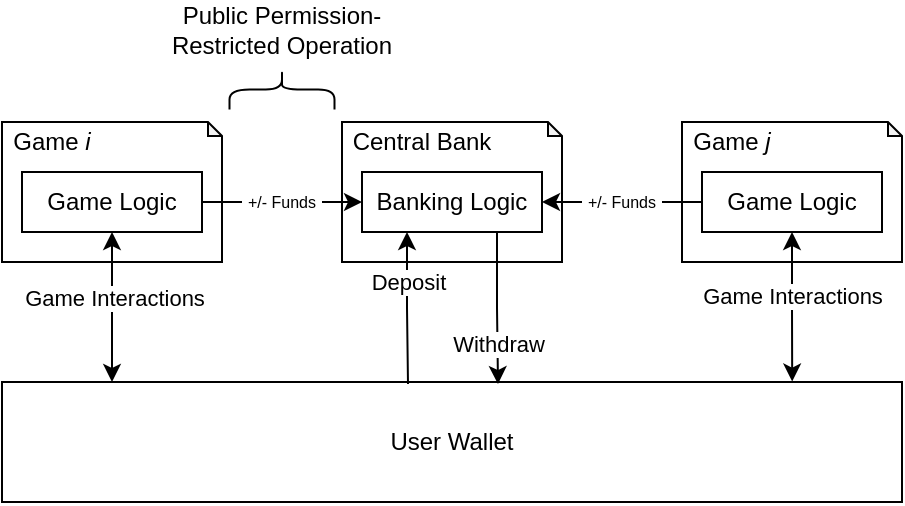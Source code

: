 <mxfile version="16.5.1" type="device"><diagram id="-1y0IC6r3W2VoVn92_GC" name="Page-1"><mxGraphModel dx="677" dy="412" grid="1" gridSize="10" guides="1" tooltips="1" connect="1" arrows="1" fold="1" page="1" pageScale="1" pageWidth="827" pageHeight="1169" math="0" shadow="0"><root><mxCell id="0"/><mxCell id="1" parent="0"/><mxCell id="W5HpPg_D_RBpEMhSQ8nw-48" value="" style="group" vertex="1" connectable="0" parent="1"><mxGeometry x="180" y="220" width="110" height="70" as="geometry"/></mxCell><mxCell id="W5HpPg_D_RBpEMhSQ8nw-2" value="" style="shape=note;whiteSpace=wrap;html=1;backgroundOutline=1;darkOpacity=0.05;size=7;" vertex="1" parent="W5HpPg_D_RBpEMhSQ8nw-48"><mxGeometry width="110" height="70" as="geometry"/></mxCell><mxCell id="W5HpPg_D_RBpEMhSQ8nw-6" value="Game Logic" style="rounded=0;whiteSpace=wrap;html=1;" vertex="1" parent="W5HpPg_D_RBpEMhSQ8nw-48"><mxGeometry x="10" y="25" width="90" height="30" as="geometry"/></mxCell><mxCell id="W5HpPg_D_RBpEMhSQ8nw-10" value="Game &lt;i&gt;i&lt;/i&gt;" style="text;html=1;strokeColor=none;fillColor=none;align=center;verticalAlign=middle;whiteSpace=wrap;rounded=0;" vertex="1" parent="W5HpPg_D_RBpEMhSQ8nw-48"><mxGeometry width="50" height="20" as="geometry"/></mxCell><mxCell id="W5HpPg_D_RBpEMhSQ8nw-1" value="User Wallet" style="rounded=0;whiteSpace=wrap;html=1;fillColor=default;" vertex="1" parent="1"><mxGeometry x="180" y="350" width="450" height="60" as="geometry"/></mxCell><mxCell id="W5HpPg_D_RBpEMhSQ8nw-36" style="edgeStyle=orthogonalEdgeStyle;rounded=0;orthogonalLoop=1;jettySize=auto;html=1;exitX=0.5;exitY=1;exitDx=0;exitDy=0;fontSize=8;startArrow=classic;startFill=1;" edge="1" parent="1" source="W5HpPg_D_RBpEMhSQ8nw-6"><mxGeometry relative="1" as="geometry"><mxPoint x="235" y="350" as="targetPoint"/><Array as="points"><mxPoint x="235" y="350"/></Array></mxGeometry></mxCell><mxCell id="W5HpPg_D_RBpEMhSQ8nw-37" value="Game Interactions" style="edgeLabel;html=1;align=center;verticalAlign=middle;resizable=0;points=[];fontSize=11;" vertex="1" connectable="0" parent="W5HpPg_D_RBpEMhSQ8nw-36"><mxGeometry x="-0.135" y="1" relative="1" as="geometry"><mxPoint as="offset"/></mxGeometry></mxCell><mxCell id="W5HpPg_D_RBpEMhSQ8nw-31" value="" style="group" vertex="1" connectable="0" parent="1"><mxGeometry x="350" y="220" width="110" height="70" as="geometry"/></mxCell><mxCell id="W5HpPg_D_RBpEMhSQ8nw-28" value="" style="shape=note;whiteSpace=wrap;html=1;backgroundOutline=1;darkOpacity=0.05;size=7;" vertex="1" parent="W5HpPg_D_RBpEMhSQ8nw-31"><mxGeometry width="110" height="70" as="geometry"/></mxCell><mxCell id="W5HpPg_D_RBpEMhSQ8nw-29" value="Central Bank" style="text;html=1;strokeColor=none;fillColor=none;align=center;verticalAlign=middle;whiteSpace=wrap;rounded=0;" vertex="1" parent="W5HpPg_D_RBpEMhSQ8nw-31"><mxGeometry width="80" height="20" as="geometry"/></mxCell><mxCell id="W5HpPg_D_RBpEMhSQ8nw-30" value="Banking Logic" style="rounded=0;whiteSpace=wrap;html=1;" vertex="1" parent="W5HpPg_D_RBpEMhSQ8nw-31"><mxGeometry x="10" y="25" width="90" height="30" as="geometry"/></mxCell><mxCell id="W5HpPg_D_RBpEMhSQ8nw-34" style="edgeStyle=orthogonalEdgeStyle;rounded=0;orthogonalLoop=1;jettySize=auto;html=1;exitX=1;exitY=0.5;exitDx=0;exitDy=0;entryX=0;entryY=0.5;entryDx=0;entryDy=0;startArrow=none;" edge="1" parent="1" source="W5HpPg_D_RBpEMhSQ8nw-22" target="W5HpPg_D_RBpEMhSQ8nw-30"><mxGeometry relative="1" as="geometry"/></mxCell><mxCell id="W5HpPg_D_RBpEMhSQ8nw-22" value="+/- Funds" style="text;html=1;strokeColor=none;fillColor=none;align=center;verticalAlign=middle;whiteSpace=wrap;rounded=0;fontSize=8;" vertex="1" parent="1"><mxGeometry x="300" y="252.5" width="40" height="15" as="geometry"/></mxCell><mxCell id="W5HpPg_D_RBpEMhSQ8nw-35" value="" style="edgeStyle=orthogonalEdgeStyle;rounded=0;orthogonalLoop=1;jettySize=auto;html=1;exitX=1;exitY=0.5;exitDx=0;exitDy=0;entryX=0;entryY=0.5;entryDx=0;entryDy=0;endArrow=none;" edge="1" parent="1" source="W5HpPg_D_RBpEMhSQ8nw-6" target="W5HpPg_D_RBpEMhSQ8nw-22"><mxGeometry relative="1" as="geometry"><mxPoint x="260" y="260" as="sourcePoint"/><mxPoint x="340" y="260" as="targetPoint"/></mxGeometry></mxCell><mxCell id="W5HpPg_D_RBpEMhSQ8nw-39" value="" style="shape=curlyBracket;whiteSpace=wrap;html=1;rounded=1;flipH=1;fillColor=default;rotation=-90;" vertex="1" parent="1"><mxGeometry x="310" y="177.5" width="20" height="52.5" as="geometry"/></mxCell><mxCell id="W5HpPg_D_RBpEMhSQ8nw-40" value="Public Permission-Restricted Operation" style="text;html=1;strokeColor=none;fillColor=none;align=center;verticalAlign=middle;whiteSpace=wrap;rounded=0;" vertex="1" parent="1"><mxGeometry x="255" y="160" width="130" height="27.5" as="geometry"/></mxCell><mxCell id="W5HpPg_D_RBpEMhSQ8nw-49" value="" style="group" vertex="1" connectable="0" parent="1"><mxGeometry x="520" y="220" width="110" height="70" as="geometry"/></mxCell><mxCell id="W5HpPg_D_RBpEMhSQ8nw-50" value="" style="shape=note;whiteSpace=wrap;html=1;backgroundOutline=1;darkOpacity=0.05;size=7;" vertex="1" parent="W5HpPg_D_RBpEMhSQ8nw-49"><mxGeometry width="110" height="70" as="geometry"/></mxCell><mxCell id="W5HpPg_D_RBpEMhSQ8nw-51" value="Game Logic" style="rounded=0;whiteSpace=wrap;html=1;" vertex="1" parent="W5HpPg_D_RBpEMhSQ8nw-49"><mxGeometry x="10" y="25" width="90" height="30" as="geometry"/></mxCell><mxCell id="W5HpPg_D_RBpEMhSQ8nw-52" value="Game &lt;i&gt;j&lt;/i&gt;" style="text;html=1;strokeColor=none;fillColor=none;align=center;verticalAlign=middle;whiteSpace=wrap;rounded=0;" vertex="1" parent="W5HpPg_D_RBpEMhSQ8nw-49"><mxGeometry width="50" height="20" as="geometry"/></mxCell><mxCell id="W5HpPg_D_RBpEMhSQ8nw-53" value="Withdraw" style="edgeStyle=orthogonalEdgeStyle;rounded=0;orthogonalLoop=1;jettySize=auto;html=1;exitX=0.75;exitY=1;exitDx=0;exitDy=0;entryX=0.553;entryY=0.017;entryDx=0;entryDy=0;entryPerimeter=0;fontSize=11;startArrow=none;startFill=0;" edge="1" parent="1" source="W5HpPg_D_RBpEMhSQ8nw-30" target="W5HpPg_D_RBpEMhSQ8nw-1"><mxGeometry x="0.446" relative="1" as="geometry"><Array as="points"><mxPoint x="428" y="313"/><mxPoint x="428" y="313"/><mxPoint x="428" y="351"/></Array><mxPoint as="offset"/></mxGeometry></mxCell><mxCell id="W5HpPg_D_RBpEMhSQ8nw-55" value="Deposit" style="edgeStyle=orthogonalEdgeStyle;rounded=0;orthogonalLoop=1;jettySize=auto;html=1;exitX=0.25;exitY=1;exitDx=0;exitDy=0;fontSize=11;startArrow=classic;startFill=1;endArrow=none;endFill=0;" edge="1" parent="1" source="W5HpPg_D_RBpEMhSQ8nw-30"><mxGeometry x="-0.342" relative="1" as="geometry"><mxPoint x="383" y="351" as="targetPoint"/><Array as="points"><mxPoint x="383" y="313"/><mxPoint x="383" y="313"/><mxPoint x="383" y="351"/></Array><mxPoint as="offset"/></mxGeometry></mxCell><mxCell id="W5HpPg_D_RBpEMhSQ8nw-56" style="edgeStyle=orthogonalEdgeStyle;rounded=0;orthogonalLoop=1;jettySize=auto;html=1;exitX=0;exitY=0.5;exitDx=0;exitDy=0;entryX=1;entryY=0.5;entryDx=0;entryDy=0;fontSize=11;startArrow=none;startFill=0;endArrow=classic;endFill=1;" edge="1" parent="1" source="W5HpPg_D_RBpEMhSQ8nw-58" target="W5HpPg_D_RBpEMhSQ8nw-30"><mxGeometry relative="1" as="geometry"/></mxCell><mxCell id="W5HpPg_D_RBpEMhSQ8nw-58" value="+/- Funds" style="text;html=1;strokeColor=none;fillColor=none;align=center;verticalAlign=middle;whiteSpace=wrap;rounded=0;fontSize=8;" vertex="1" parent="1"><mxGeometry x="470" y="252.5" width="40" height="15" as="geometry"/></mxCell><mxCell id="W5HpPg_D_RBpEMhSQ8nw-59" value="" style="edgeStyle=orthogonalEdgeStyle;rounded=0;orthogonalLoop=1;jettySize=auto;html=1;exitX=0;exitY=0.5;exitDx=0;exitDy=0;entryX=1;entryY=0.5;entryDx=0;entryDy=0;fontSize=11;startArrow=none;startFill=0;endArrow=none;endFill=1;" edge="1" parent="1" source="W5HpPg_D_RBpEMhSQ8nw-51" target="W5HpPg_D_RBpEMhSQ8nw-58"><mxGeometry relative="1" as="geometry"><mxPoint x="500" y="260" as="sourcePoint"/><mxPoint x="450" y="260" as="targetPoint"/></mxGeometry></mxCell><mxCell id="W5HpPg_D_RBpEMhSQ8nw-61" style="edgeStyle=orthogonalEdgeStyle;rounded=0;orthogonalLoop=1;jettySize=auto;html=1;exitX=0.5;exitY=1;exitDx=0;exitDy=0;entryX=0.878;entryY=-0.004;entryDx=0;entryDy=0;entryPerimeter=0;fontSize=11;startArrow=classic;startFill=1;endArrow=classic;endFill=1;" edge="1" parent="1" source="W5HpPg_D_RBpEMhSQ8nw-51" target="W5HpPg_D_RBpEMhSQ8nw-1"><mxGeometry relative="1" as="geometry"/></mxCell><mxCell id="W5HpPg_D_RBpEMhSQ8nw-62" value="Game Interactions" style="edgeLabel;html=1;align=center;verticalAlign=middle;resizable=0;points=[];fontSize=11;" vertex="1" connectable="0" parent="W5HpPg_D_RBpEMhSQ8nw-61"><mxGeometry x="0.081" relative="1" as="geometry"><mxPoint y="-9" as="offset"/></mxGeometry></mxCell></root></mxGraphModel></diagram></mxfile>